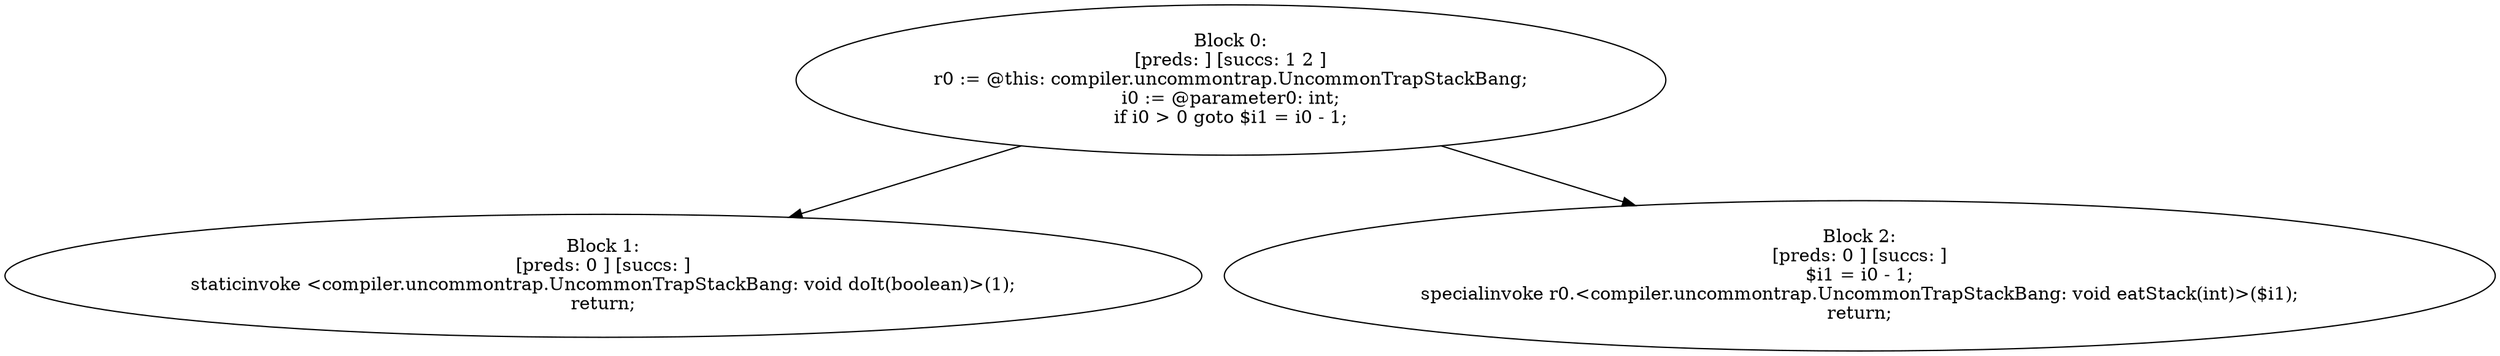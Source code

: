 digraph "unitGraph" {
    "Block 0:
[preds: ] [succs: 1 2 ]
r0 := @this: compiler.uncommontrap.UncommonTrapStackBang;
i0 := @parameter0: int;
if i0 > 0 goto $i1 = i0 - 1;
"
    "Block 1:
[preds: 0 ] [succs: ]
staticinvoke <compiler.uncommontrap.UncommonTrapStackBang: void doIt(boolean)>(1);
return;
"
    "Block 2:
[preds: 0 ] [succs: ]
$i1 = i0 - 1;
specialinvoke r0.<compiler.uncommontrap.UncommonTrapStackBang: void eatStack(int)>($i1);
return;
"
    "Block 0:
[preds: ] [succs: 1 2 ]
r0 := @this: compiler.uncommontrap.UncommonTrapStackBang;
i0 := @parameter0: int;
if i0 > 0 goto $i1 = i0 - 1;
"->"Block 1:
[preds: 0 ] [succs: ]
staticinvoke <compiler.uncommontrap.UncommonTrapStackBang: void doIt(boolean)>(1);
return;
";
    "Block 0:
[preds: ] [succs: 1 2 ]
r0 := @this: compiler.uncommontrap.UncommonTrapStackBang;
i0 := @parameter0: int;
if i0 > 0 goto $i1 = i0 - 1;
"->"Block 2:
[preds: 0 ] [succs: ]
$i1 = i0 - 1;
specialinvoke r0.<compiler.uncommontrap.UncommonTrapStackBang: void eatStack(int)>($i1);
return;
";
}
